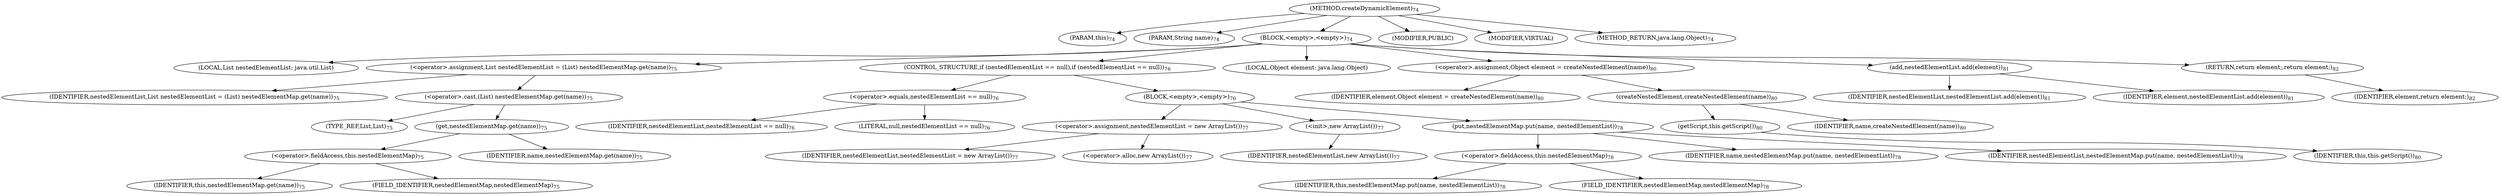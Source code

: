 digraph "createDynamicElement" {  
"110" [label = <(METHOD,createDynamicElement)<SUB>74</SUB>> ]
"13" [label = <(PARAM,this)<SUB>74</SUB>> ]
"111" [label = <(PARAM,String name)<SUB>74</SUB>> ]
"112" [label = <(BLOCK,&lt;empty&gt;,&lt;empty&gt;)<SUB>74</SUB>> ]
"11" [label = <(LOCAL,List nestedElementList: java.util.List)> ]
"113" [label = <(&lt;operator&gt;.assignment,List nestedElementList = (List) nestedElementMap.get(name))<SUB>75</SUB>> ]
"114" [label = <(IDENTIFIER,nestedElementList,List nestedElementList = (List) nestedElementMap.get(name))<SUB>75</SUB>> ]
"115" [label = <(&lt;operator&gt;.cast,(List) nestedElementMap.get(name))<SUB>75</SUB>> ]
"116" [label = <(TYPE_REF,List,List)<SUB>75</SUB>> ]
"117" [label = <(get,nestedElementMap.get(name))<SUB>75</SUB>> ]
"118" [label = <(&lt;operator&gt;.fieldAccess,this.nestedElementMap)<SUB>75</SUB>> ]
"119" [label = <(IDENTIFIER,this,nestedElementMap.get(name))<SUB>75</SUB>> ]
"120" [label = <(FIELD_IDENTIFIER,nestedElementMap,nestedElementMap)<SUB>75</SUB>> ]
"121" [label = <(IDENTIFIER,name,nestedElementMap.get(name))<SUB>75</SUB>> ]
"122" [label = <(CONTROL_STRUCTURE,if (nestedElementList == null),if (nestedElementList == null))<SUB>76</SUB>> ]
"123" [label = <(&lt;operator&gt;.equals,nestedElementList == null)<SUB>76</SUB>> ]
"124" [label = <(IDENTIFIER,nestedElementList,nestedElementList == null)<SUB>76</SUB>> ]
"125" [label = <(LITERAL,null,nestedElementList == null)<SUB>76</SUB>> ]
"126" [label = <(BLOCK,&lt;empty&gt;,&lt;empty&gt;)<SUB>76</SUB>> ]
"127" [label = <(&lt;operator&gt;.assignment,nestedElementList = new ArrayList())<SUB>77</SUB>> ]
"128" [label = <(IDENTIFIER,nestedElementList,nestedElementList = new ArrayList())<SUB>77</SUB>> ]
"129" [label = <(&lt;operator&gt;.alloc,new ArrayList())<SUB>77</SUB>> ]
"130" [label = <(&lt;init&gt;,new ArrayList())<SUB>77</SUB>> ]
"10" [label = <(IDENTIFIER,nestedElementList,new ArrayList())<SUB>77</SUB>> ]
"131" [label = <(put,nestedElementMap.put(name, nestedElementList))<SUB>78</SUB>> ]
"132" [label = <(&lt;operator&gt;.fieldAccess,this.nestedElementMap)<SUB>78</SUB>> ]
"133" [label = <(IDENTIFIER,this,nestedElementMap.put(name, nestedElementList))<SUB>78</SUB>> ]
"134" [label = <(FIELD_IDENTIFIER,nestedElementMap,nestedElementMap)<SUB>78</SUB>> ]
"135" [label = <(IDENTIFIER,name,nestedElementMap.put(name, nestedElementList))<SUB>78</SUB>> ]
"136" [label = <(IDENTIFIER,nestedElementList,nestedElementMap.put(name, nestedElementList))<SUB>78</SUB>> ]
"137" [label = <(LOCAL,Object element: java.lang.Object)> ]
"138" [label = <(&lt;operator&gt;.assignment,Object element = createNestedElement(name))<SUB>80</SUB>> ]
"139" [label = <(IDENTIFIER,element,Object element = createNestedElement(name))<SUB>80</SUB>> ]
"140" [label = <(createNestedElement,createNestedElement(name))<SUB>80</SUB>> ]
"141" [label = <(getScript,this.getScript())<SUB>80</SUB>> ]
"12" [label = <(IDENTIFIER,this,this.getScript())<SUB>80</SUB>> ]
"142" [label = <(IDENTIFIER,name,createNestedElement(name))<SUB>80</SUB>> ]
"143" [label = <(add,nestedElementList.add(element))<SUB>81</SUB>> ]
"144" [label = <(IDENTIFIER,nestedElementList,nestedElementList.add(element))<SUB>81</SUB>> ]
"145" [label = <(IDENTIFIER,element,nestedElementList.add(element))<SUB>81</SUB>> ]
"146" [label = <(RETURN,return element;,return element;)<SUB>82</SUB>> ]
"147" [label = <(IDENTIFIER,element,return element;)<SUB>82</SUB>> ]
"148" [label = <(MODIFIER,PUBLIC)> ]
"149" [label = <(MODIFIER,VIRTUAL)> ]
"150" [label = <(METHOD_RETURN,java.lang.Object)<SUB>74</SUB>> ]
  "110" -> "13" 
  "110" -> "111" 
  "110" -> "112" 
  "110" -> "148" 
  "110" -> "149" 
  "110" -> "150" 
  "112" -> "11" 
  "112" -> "113" 
  "112" -> "122" 
  "112" -> "137" 
  "112" -> "138" 
  "112" -> "143" 
  "112" -> "146" 
  "113" -> "114" 
  "113" -> "115" 
  "115" -> "116" 
  "115" -> "117" 
  "117" -> "118" 
  "117" -> "121" 
  "118" -> "119" 
  "118" -> "120" 
  "122" -> "123" 
  "122" -> "126" 
  "123" -> "124" 
  "123" -> "125" 
  "126" -> "127" 
  "126" -> "130" 
  "126" -> "131" 
  "127" -> "128" 
  "127" -> "129" 
  "130" -> "10" 
  "131" -> "132" 
  "131" -> "135" 
  "131" -> "136" 
  "132" -> "133" 
  "132" -> "134" 
  "138" -> "139" 
  "138" -> "140" 
  "140" -> "141" 
  "140" -> "142" 
  "141" -> "12" 
  "143" -> "144" 
  "143" -> "145" 
  "146" -> "147" 
}
